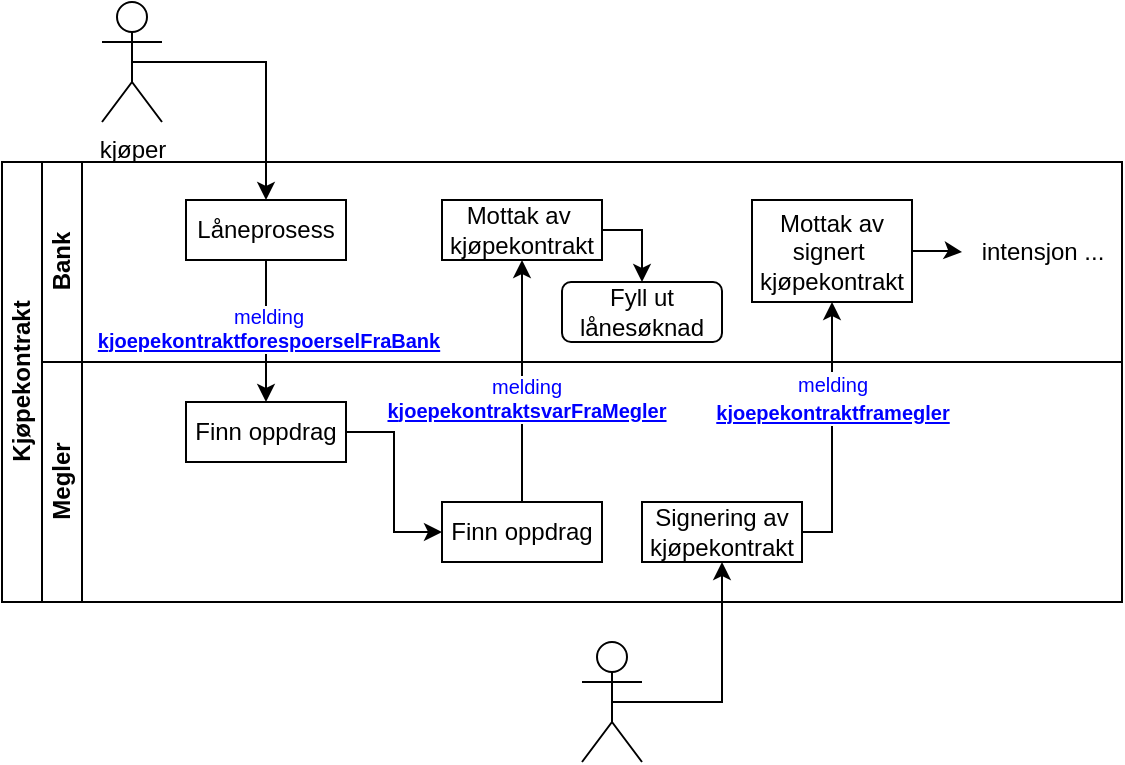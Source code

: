 <mxfile version="14.5.1" type="device"><diagram id="sim-10-QTTN1cVi1WIoO" name="Page-1"><mxGraphModel dx="1106" dy="892" grid="1" gridSize="10" guides="1" tooltips="1" connect="1" arrows="1" fold="1" page="1" pageScale="1" pageWidth="850" pageHeight="1100" math="0" shadow="0"><root><mxCell id="0"/><mxCell id="1" parent="0"/><mxCell id="O-er1H8vo1KFqex_3YxY-1" value="Kjøpekontrakt" style="swimlane;html=1;childLayout=stackLayout;resizeParent=1;resizeParentMax=0;horizontal=0;startSize=20;horizontalStack=0;" parent="1" vertex="1"><mxGeometry x="10" y="90" width="560" height="220" as="geometry"/></mxCell><mxCell id="O-er1H8vo1KFqex_3YxY-2" value="Bank" style="swimlane;html=1;startSize=20;horizontal=0;" parent="O-er1H8vo1KFqex_3YxY-1" vertex="1"><mxGeometry x="20" width="540" height="100" as="geometry"/></mxCell><mxCell id="O-er1H8vo1KFqex_3YxY-3" value="Låneprosess" style="rounded=0;whiteSpace=wrap;html=1;fontFamily=Helvetica;fontSize=12;fontColor=#000000;align=center;" parent="O-er1H8vo1KFqex_3YxY-2" vertex="1"><mxGeometry x="72" y="19" width="80" height="30" as="geometry"/></mxCell><mxCell id="O-er1H8vo1KFqex_3YxY-4" value="Mottak av&amp;nbsp;&lt;br&gt;kjøpekontrakt" style="rounded=0;whiteSpace=wrap;html=1;fontFamily=Helvetica;fontSize=12;fontColor=#000000;align=center;" parent="O-er1H8vo1KFqex_3YxY-2" vertex="1"><mxGeometry x="200" y="19" width="80" height="30" as="geometry"/></mxCell><mxCell id="O-er1H8vo1KFqex_3YxY-5" value="Fyll ut lånesøknad" style="rounded=1;whiteSpace=wrap;html=1;fontFamily=Helvetica;fontSize=12;fontColor=#000000;align=center;" parent="O-er1H8vo1KFqex_3YxY-2" vertex="1"><mxGeometry x="260" y="60" width="80" height="30" as="geometry"/></mxCell><mxCell id="O-er1H8vo1KFqex_3YxY-6" style="edgeStyle=orthogonalEdgeStyle;rounded=0;orthogonalLoop=1;jettySize=auto;html=1;fontSize=10;fontColor=#0000FF;entryX=0.5;entryY=0;entryDx=0;entryDy=0;" parent="O-er1H8vo1KFqex_3YxY-2" source="O-er1H8vo1KFqex_3YxY-4" target="O-er1H8vo1KFqex_3YxY-5" edge="1"><mxGeometry relative="1" as="geometry"><mxPoint x="300" y="50" as="targetPoint"/><Array as="points"><mxPoint x="300" y="34"/></Array></mxGeometry></mxCell><mxCell id="OOfMJ0n2jwxPWsWeLFFJ-9" style="edgeStyle=orthogonalEdgeStyle;rounded=0;orthogonalLoop=1;jettySize=auto;html=1;" parent="O-er1H8vo1KFqex_3YxY-2" source="OOfMJ0n2jwxPWsWeLFFJ-5" target="OOfMJ0n2jwxPWsWeLFFJ-8" edge="1"><mxGeometry relative="1" as="geometry"/></mxCell><mxCell id="OOfMJ0n2jwxPWsWeLFFJ-5" value="Mottak av signert&amp;nbsp;&lt;br&gt;kjøpekontrakt" style="rounded=0;whiteSpace=wrap;html=1;fontFamily=Helvetica;fontSize=12;fontColor=#000000;align=center;" parent="O-er1H8vo1KFqex_3YxY-2" vertex="1"><mxGeometry x="355" y="19" width="80" height="51" as="geometry"/></mxCell><mxCell id="OOfMJ0n2jwxPWsWeLFFJ-8" value="intensjon ..." style="text;html=1;align=center;verticalAlign=middle;resizable=0;points=[];autosize=1;" parent="O-er1H8vo1KFqex_3YxY-2" vertex="1"><mxGeometry x="460" y="35" width="80" height="20" as="geometry"/></mxCell><mxCell id="O-er1H8vo1KFqex_3YxY-7" value="Megler" style="swimlane;html=1;startSize=20;horizontal=0;" parent="O-er1H8vo1KFqex_3YxY-1" vertex="1"><mxGeometry x="20" y="100" width="540" height="120" as="geometry"/></mxCell><mxCell id="O-er1H8vo1KFqex_3YxY-8" style="edgeStyle=orthogonalEdgeStyle;rounded=0;orthogonalLoop=1;jettySize=auto;html=1;entryX=0;entryY=0.5;entryDx=0;entryDy=0;fontSize=10;fontColor=#0000FF;" parent="O-er1H8vo1KFqex_3YxY-7" source="O-er1H8vo1KFqex_3YxY-9" target="O-er1H8vo1KFqex_3YxY-10" edge="1"><mxGeometry relative="1" as="geometry"/></mxCell><mxCell id="O-er1H8vo1KFqex_3YxY-9" value="Finn oppdrag" style="rounded=0;whiteSpace=wrap;html=1;fontFamily=Helvetica;fontSize=12;fontColor=#000000;align=center;" parent="O-er1H8vo1KFqex_3YxY-7" vertex="1"><mxGeometry x="72" y="20" width="80" height="30" as="geometry"/></mxCell><mxCell id="O-er1H8vo1KFqex_3YxY-10" value="Finn oppdrag" style="rounded=0;whiteSpace=wrap;html=1;fontFamily=Helvetica;fontSize=12;fontColor=#000000;align=center;" parent="O-er1H8vo1KFqex_3YxY-7" vertex="1"><mxGeometry x="200" y="70" width="80" height="30" as="geometry"/></mxCell><mxCell id="OOfMJ0n2jwxPWsWeLFFJ-3" value="Signering av&lt;br&gt;kjøpekontrakt" style="rounded=0;whiteSpace=wrap;html=1;fontFamily=Helvetica;fontSize=12;fontColor=#000000;align=center;" parent="O-er1H8vo1KFqex_3YxY-7" vertex="1"><mxGeometry x="300" y="70" width="80" height="30" as="geometry"/></mxCell><mxCell id="O-er1H8vo1KFqex_3YxY-11" style="edgeStyle=orthogonalEdgeStyle;rounded=0;orthogonalLoop=1;jettySize=auto;html=1;entryX=0.5;entryY=0;entryDx=0;entryDy=0;" parent="O-er1H8vo1KFqex_3YxY-1" source="O-er1H8vo1KFqex_3YxY-3" target="O-er1H8vo1KFqex_3YxY-9" edge="1"><mxGeometry relative="1" as="geometry"/></mxCell><UserObject label="&lt;font style=&quot;font-size: 10px&quot;&gt;&lt;font style=&quot;font-size: 10px&quot;&gt;melding&lt;/font&gt;&lt;br style=&quot;font-size: 10px&quot;&gt;&lt;b style=&quot;font-size: 10px&quot;&gt;&lt;u&gt;kjoepekontraktforespoerselFraBank&lt;/u&gt;&lt;/b&gt;&lt;/font&gt;" link="./kjoepekontrakt-implementasjonsbeskrivelse.md#meldingstype-kjoepekontraktforespoerselfrabank" tooltip="./kjoepekontrakt-implementasjonsbeskrivelse.md#meldingstype-kjoepekontraktforespoerselfrabank" id="O-er1H8vo1KFqex_3YxY-12"><mxCell style="edgeLabel;html=1;align=center;verticalAlign=middle;resizable=0;points=[];fontSize=10;fontColor=#0000FF;" parent="O-er1H8vo1KFqex_3YxY-11" vertex="1" connectable="0"><mxGeometry x="-0.055" y="1" relative="1" as="geometry"><mxPoint as="offset"/></mxGeometry></mxCell></UserObject><mxCell id="O-er1H8vo1KFqex_3YxY-13" style="edgeStyle=orthogonalEdgeStyle;rounded=0;orthogonalLoop=1;jettySize=auto;html=1;fontSize=10;fontColor=#0000FF;" parent="O-er1H8vo1KFqex_3YxY-1" source="O-er1H8vo1KFqex_3YxY-10" target="O-er1H8vo1KFqex_3YxY-4" edge="1"><mxGeometry relative="1" as="geometry"/></mxCell><UserObject label="melding&lt;br&gt;&lt;b&gt;&lt;u&gt;kjoepekontraktsvarFraMegler&lt;/u&gt;&lt;/b&gt;" link="./kjoepekontrakt-implementasjonsbeskrivelse.md#meldingstype-kjoepekontraktforespoerselfrabank" id="O-er1H8vo1KFqex_3YxY-14"><mxCell style="edgeLabel;html=1;align=center;verticalAlign=middle;resizable=0;points=[];fontSize=10;fontColor=#0000FF;" parent="O-er1H8vo1KFqex_3YxY-13" vertex="1" connectable="0"><mxGeometry x="-0.216" y="-2" relative="1" as="geometry"><mxPoint y="-5" as="offset"/></mxGeometry></mxCell></UserObject><mxCell id="OOfMJ0n2jwxPWsWeLFFJ-6" style="edgeStyle=orthogonalEdgeStyle;rounded=0;orthogonalLoop=1;jettySize=auto;html=1;exitX=1;exitY=0.5;exitDx=0;exitDy=0;entryX=0.5;entryY=1;entryDx=0;entryDy=0;" parent="O-er1H8vo1KFqex_3YxY-1" source="OOfMJ0n2jwxPWsWeLFFJ-3" target="OOfMJ0n2jwxPWsWeLFFJ-5" edge="1"><mxGeometry relative="1" as="geometry"><Array as="points"><mxPoint x="415" y="185"/></Array></mxGeometry></mxCell><UserObject label="&lt;span style=&quot;color: rgb(0 , 0 , 255) ; font-size: 10px&quot;&gt;melding&lt;/span&gt;&lt;br style=&quot;color: rgb(0 , 0 , 255) ; font-size: 10px&quot;&gt;&lt;font color=&quot;#0000ff&quot;&gt;&lt;span style=&quot;font-size: 10px&quot;&gt;&lt;b&gt;&lt;u&gt;kjoepekontraktframegler&lt;/u&gt;&lt;/b&gt;&lt;/span&gt;&lt;/font&gt;" link="kjoepekontrakt-implementasjonsbeskrivelse.md#meldingstype-kjoepekontraktframegler" linkTarget="_blank" placeholders="1" id="OOfMJ0n2jwxPWsWeLFFJ-7"><mxCell style="edgeLabel;html=1;align=center;verticalAlign=middle;resizable=0;points=[];" parent="OOfMJ0n2jwxPWsWeLFFJ-6" vertex="1" connectable="0"><mxGeometry x="0.187" relative="1" as="geometry"><mxPoint y="-5" as="offset"/></mxGeometry></mxCell></UserObject><mxCell id="O-er1H8vo1KFqex_3YxY-15" style="edgeStyle=orthogonalEdgeStyle;rounded=0;orthogonalLoop=1;jettySize=auto;html=1;entryX=0.5;entryY=0;entryDx=0;entryDy=0;exitX=0.5;exitY=0.5;exitDx=0;exitDy=0;exitPerimeter=0;" parent="1" source="O-er1H8vo1KFqex_3YxY-16" target="O-er1H8vo1KFqex_3YxY-3" edge="1"><mxGeometry relative="1" as="geometry"><Array as="points"><mxPoint x="142" y="40"/></Array></mxGeometry></mxCell><mxCell id="O-er1H8vo1KFqex_3YxY-16" value="kjøper" style="shape=umlActor;verticalLabelPosition=bottom;verticalAlign=top;html=1;outlineConnect=0;" parent="1" vertex="1"><mxGeometry x="60" y="10" width="30" height="60" as="geometry"/></mxCell><mxCell id="OOfMJ0n2jwxPWsWeLFFJ-4" style="edgeStyle=orthogonalEdgeStyle;rounded=0;orthogonalLoop=1;jettySize=auto;html=1;entryX=0.5;entryY=1;entryDx=0;entryDy=0;exitX=0.5;exitY=0.5;exitDx=0;exitDy=0;exitPerimeter=0;" parent="1" source="OOfMJ0n2jwxPWsWeLFFJ-2" target="OOfMJ0n2jwxPWsWeLFFJ-3" edge="1"><mxGeometry relative="1" as="geometry"><Array as="points"><mxPoint x="370" y="360"/></Array></mxGeometry></mxCell><mxCell id="OOfMJ0n2jwxPWsWeLFFJ-2" value="" style="shape=umlActor;verticalLabelPosition=bottom;verticalAlign=top;html=1;outlineConnect=0;" parent="1" vertex="1"><mxGeometry x="300" y="330" width="30" height="60" as="geometry"/></mxCell></root></mxGraphModel></diagram></mxfile>